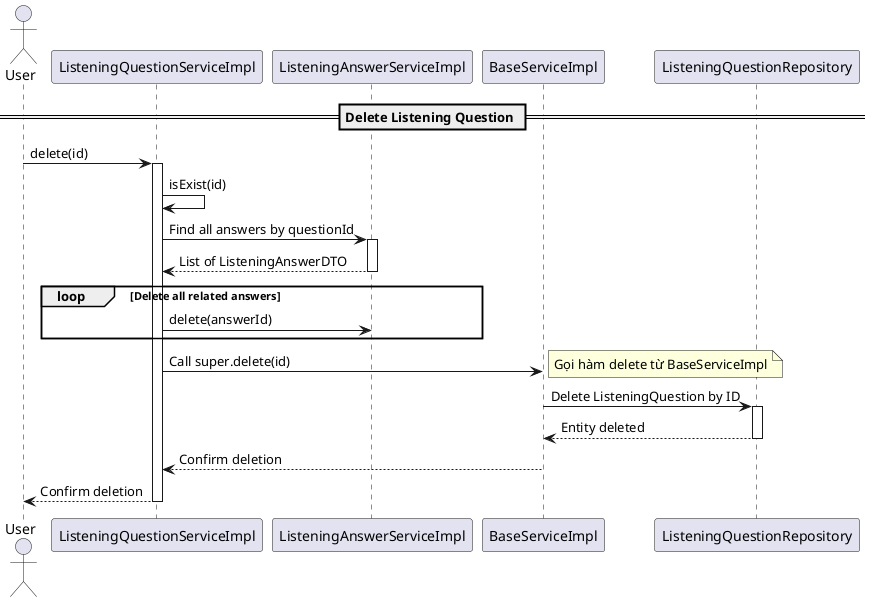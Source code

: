 @startuml DeleteListeningQuestion

actor User
participant "ListeningQuestionServiceImpl" as LQS
participant "ListeningAnswerServiceImpl" as LAS
participant "BaseServiceImpl" as BSI
participant "ListeningQuestionRepository" as LQR

== Delete Listening Question ==
User -> LQS: delete(id)
activate LQS

LQS -> LQS: isExist(id)

LQS -> LAS: Find all answers by questionId
activate LAS
LAS --> LQS: List of ListeningAnswerDTO
deactivate LAS

loop Delete all related answers
    LQS -> LAS: delete(answerId)
end

LQS -> BSI: Call super.delete(id)
note right: Gọi hàm delete từ BaseServiceImpl
BSI -> LQR: Delete ListeningQuestion by ID
activate LQR
LQR --> BSI: Entity deleted
deactivate LQR

BSI --> LQS: Confirm deletion
LQS --> User: Confirm deletion
deactivate LQS

@enduml
